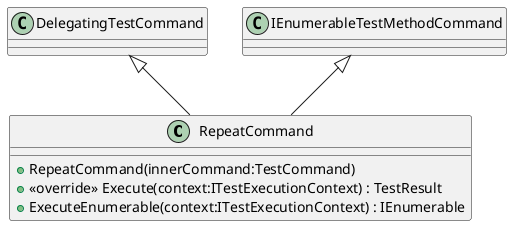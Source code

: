 @startuml
class RepeatCommand {
    + RepeatCommand(innerCommand:TestCommand)
    + <<override>> Execute(context:ITestExecutionContext) : TestResult
    + ExecuteEnumerable(context:ITestExecutionContext) : IEnumerable
}
DelegatingTestCommand <|-- RepeatCommand
IEnumerableTestMethodCommand <|-- RepeatCommand
@enduml
